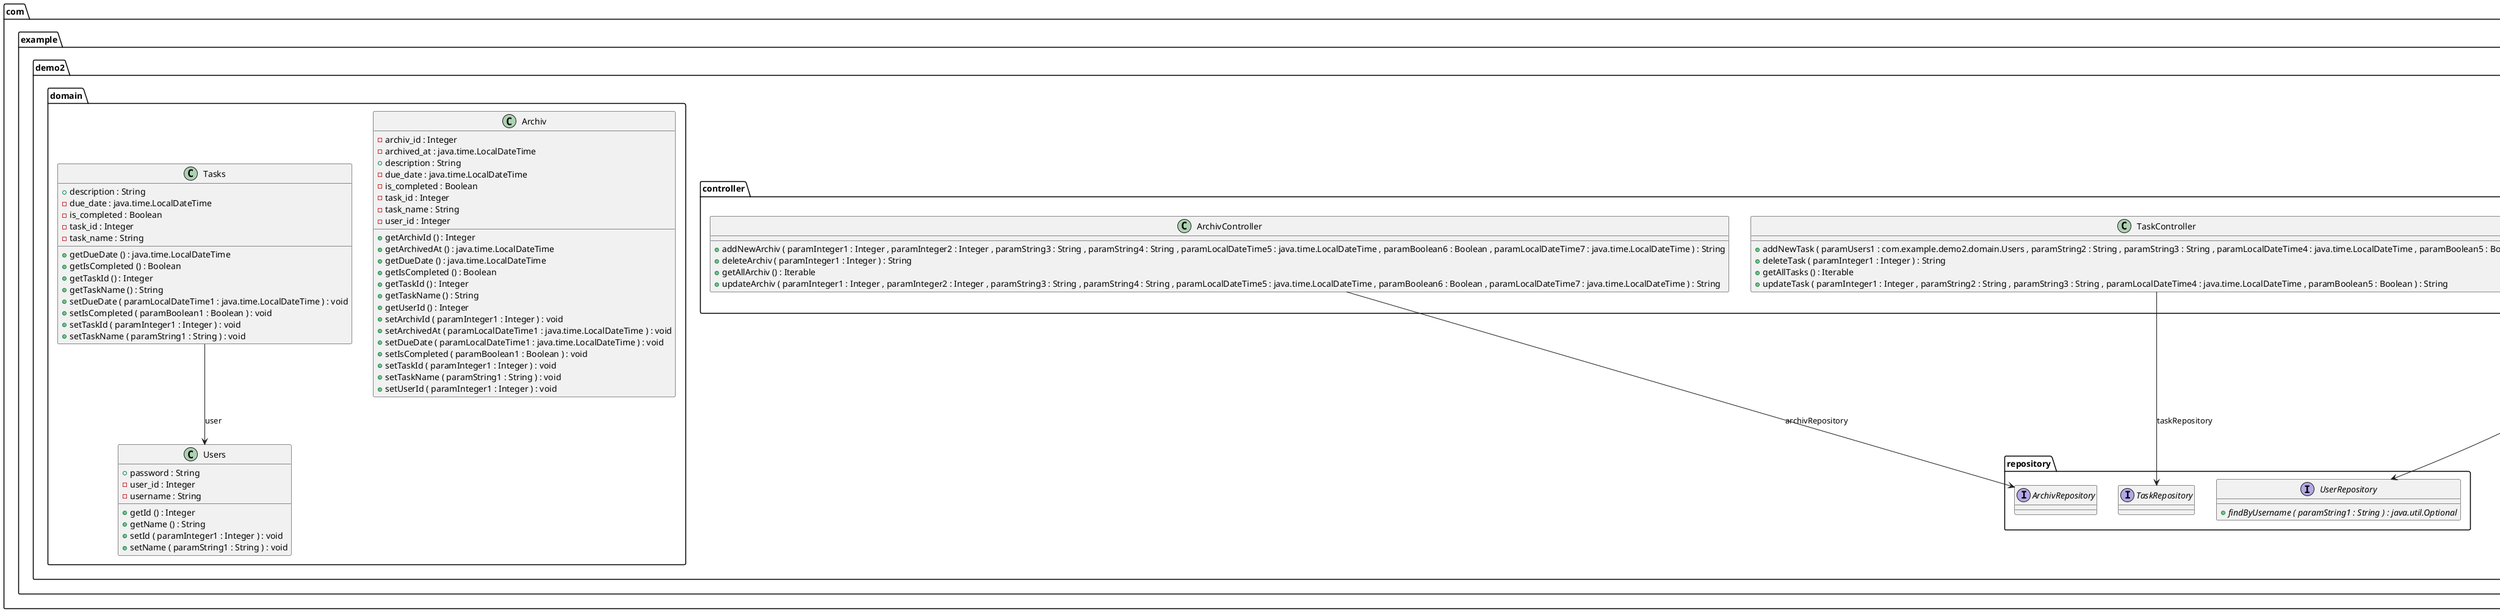 @startuml architecture

class com.example.demo2.config.WebConfig {
	{method} +corsConfigurer () : org.springframework.web.servlet.config.annotation.WebMvcConfigurer
}


class com.example.demo2.config.WebConfig$1 {
	{method} +addCorsMappings ( paramCorsRegistry1 : org.springframework.web.servlet.config.annotation.CorsRegistry ) : void
}


class com.example.demo2.controller.ArchivController {
	{method} +addNewArchiv ( paramInteger1 : Integer , paramInteger2 : Integer , paramString3 : String , paramString4 : String , paramLocalDateTime5 : java.time.LocalDateTime , paramBoolean6 : Boolean , paramLocalDateTime7 : java.time.LocalDateTime ) : String
	{method} +deleteArchiv ( paramInteger1 : Integer ) : String
	{method} +getAllArchiv () : Iterable
	{method} +updateArchiv ( paramInteger1 : Integer , paramInteger2 : Integer , paramString3 : String , paramString4 : String , paramLocalDateTime5 : java.time.LocalDateTime , paramBoolean6 : Boolean , paramLocalDateTime7 : java.time.LocalDateTime ) : String
}


class com.example.demo2.controller.TaskController {
	{method} +addNewTask ( paramUsers1 : com.example.demo2.domain.Users , paramString2 : String , paramString3 : String , paramLocalDateTime4 : java.time.LocalDateTime , paramBoolean5 : Boolean ) : String
	{method} +deleteTask ( paramInteger1 : Integer ) : String
	{method} +getAllTasks () : Iterable
	{method} +updateTask ( paramInteger1 : Integer , paramString2 : String , paramString3 : String , paramLocalDateTime4 : java.time.LocalDateTime , paramBoolean5 : Boolean ) : String
}


class com.example.demo2.controller.UserController {
	{method} +addNewUser ( paramString1 : String , paramString2 : String , paramInteger3 : Integer ) : String
	{method} +deleteUser ( paramInteger1 : Integer ) : String
	{method} +getAllUsers () : Iterable
	{method} +getUserByUsername ( paramString1 : String ) : com.example.demo2.domain.Users
	{method}  {static} -lambda$getUserByUsername$0 ( paramString1 : String ) : RuntimeException
	{method} +updateUser ( paramInteger1 : Integer , paramString2 : String , paramString3 : String ) : String
}


class com.example.demo2.domain.Archiv {
	{field} -archiv_id : Integer
	{field} -archived_at : java.time.LocalDateTime
	{field} +description : String
	{field} -due_date : java.time.LocalDateTime
	{field} -is_completed : Boolean
	{field} -task_id : Integer
	{field} -task_name : String
	{field} -user_id : Integer
	{method} +getArchivId () : Integer
	{method} +getArchivedAt () : java.time.LocalDateTime
	{method} +getDueDate () : java.time.LocalDateTime
	{method} +getIsCompleted () : Boolean
	{method} +getTaskId () : Integer
	{method} +getTaskName () : String
	{method} +getUserId () : Integer
	{method} +setArchivId ( paramInteger1 : Integer ) : void
	{method} +setArchivedAt ( paramLocalDateTime1 : java.time.LocalDateTime ) : void
	{method} +setDueDate ( paramLocalDateTime1 : java.time.LocalDateTime ) : void
	{method} +setIsCompleted ( paramBoolean1 : Boolean ) : void
	{method} +setTaskId ( paramInteger1 : Integer ) : void
	{method} +setTaskName ( paramString1 : String ) : void
	{method} +setUserId ( paramInteger1 : Integer ) : void
}


class com.example.demo2.domain.Tasks {
	{field} +description : String
	{field} -due_date : java.time.LocalDateTime
	{field} -is_completed : Boolean
	{field} -task_id : Integer
	{field} -task_name : String
	{method} +getDueDate () : java.time.LocalDateTime
	{method} +getIsCompleted () : Boolean
	{method} +getTaskId () : Integer
	{method} +getTaskName () : String
	{method} +setDueDate ( paramLocalDateTime1 : java.time.LocalDateTime ) : void
	{method} +setIsCompleted ( paramBoolean1 : Boolean ) : void
	{method} +setTaskId ( paramInteger1 : Integer ) : void
	{method} +setTaskName ( paramString1 : String ) : void
}


class com.example.demo2.domain.Users {
	{field} +password : String
	{field} -user_id : Integer
	{field} -username : String
	{method} +getId () : Integer
	{method} +getName () : String
	{method} +setId ( paramInteger1 : Integer ) : void
	{method} +setName ( paramString1 : String ) : void
}


interface com.example.demo2.repository.ArchivRepository {
}


interface com.example.demo2.repository.TaskRepository {
}


interface com.example.demo2.repository.UserRepository {
	{method}  {abstract} +findByUsername ( paramString1 : String ) : java.util.Optional
}




com.example.demo2.controller.ArchivController -->  com.example.demo2.repository.ArchivRepository : archivRepository
com.example.demo2.controller.TaskController -->  com.example.demo2.repository.TaskRepository : taskRepository
com.example.demo2.controller.UserController -->  com.example.demo2.repository.UserRepository : userRepository
com.example.demo2.domain.Tasks -->  com.example.demo2.domain.Users : user


@enduml